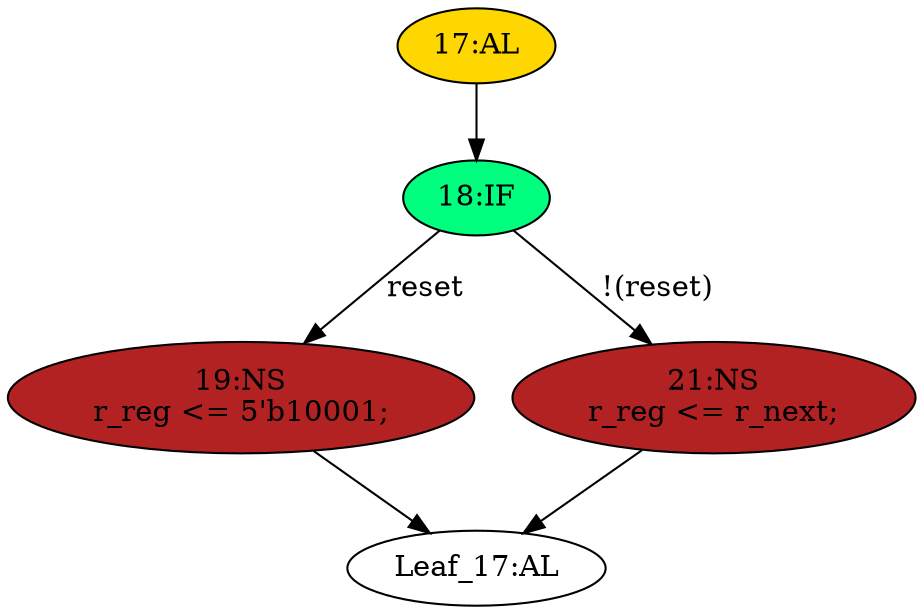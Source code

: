strict digraph "" {
	node [label="\N"];
	"17:AL"	[ast="<pyverilog.vparser.ast.Always object at 0x7fdb9aed7050>",
		clk_sens=True,
		fillcolor=gold,
		label="17:AL",
		sens="['clk', 'reset']",
		statements="[]",
		style=filled,
		typ=Always,
		use_var="['reset', 'r_next']"];
	"18:IF"	[ast="<pyverilog.vparser.ast.IfStatement object at 0x7fdb9aed7210>",
		fillcolor=springgreen,
		label="18:IF",
		statements="[]",
		style=filled,
		typ=IfStatement];
	"17:AL" -> "18:IF"	[cond="[]",
		lineno=None];
	"19:NS"	[ast="<pyverilog.vparser.ast.NonblockingSubstitution object at 0x7fdb9aed7550>",
		fillcolor=firebrick,
		label="19:NS
r_reg <= 5'b10001;",
		statements="[<pyverilog.vparser.ast.NonblockingSubstitution object at 0x7fdb9aed7550>]",
		style=filled,
		typ=NonblockingSubstitution];
	"Leaf_17:AL"	[def_var="['r_reg']",
		label="Leaf_17:AL"];
	"19:NS" -> "Leaf_17:AL"	[cond="[]",
		lineno=None];
	"18:IF" -> "19:NS"	[cond="['reset']",
		label=reset,
		lineno=18];
	"21:NS"	[ast="<pyverilog.vparser.ast.NonblockingSubstitution object at 0x7fdb9aed7410>",
		fillcolor=firebrick,
		label="21:NS
r_reg <= r_next;",
		statements="[<pyverilog.vparser.ast.NonblockingSubstitution object at 0x7fdb9aed7410>]",
		style=filled,
		typ=NonblockingSubstitution];
	"18:IF" -> "21:NS"	[cond="['reset']",
		label="!(reset)",
		lineno=18];
	"21:NS" -> "Leaf_17:AL"	[cond="[]",
		lineno=None];
}
